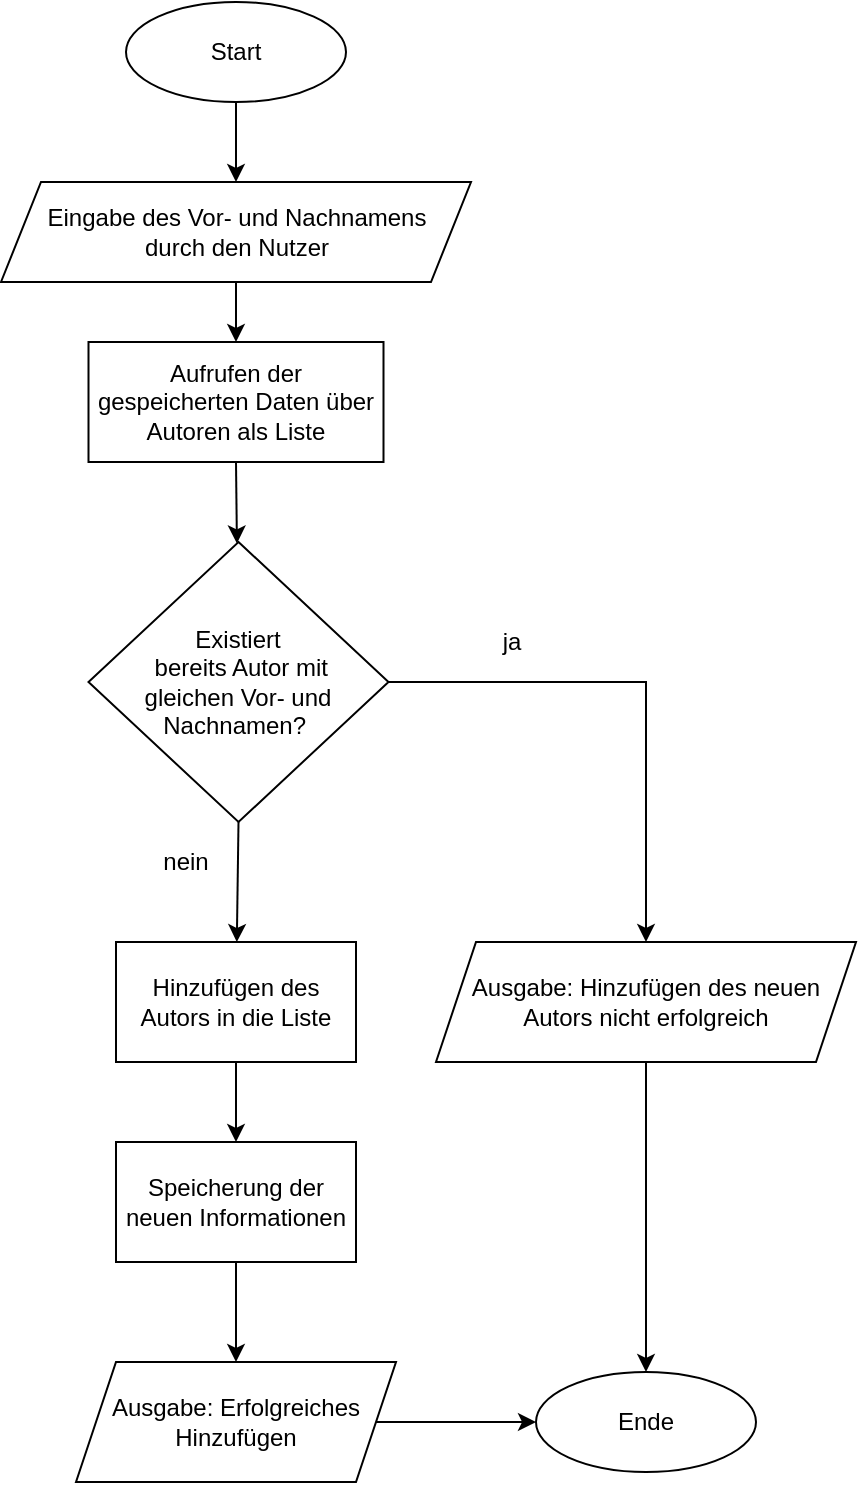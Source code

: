 <mxfile version="13.7.9" type="embed"><diagram id="fA4G8LzVWr6EJqkm3IQU" name="Page-1"><mxGraphModel dx="691" dy="614" grid="1" gridSize="10" guides="1" tooltips="1" connect="1" arrows="1" fold="1" page="1" pageScale="1" pageWidth="850" pageHeight="1100" math="0" shadow="0"><root><mxCell id="0"/><mxCell id="1" parent="0"/><mxCell id="14" style="edgeStyle=none;rounded=0;orthogonalLoop=1;jettySize=auto;html=1;exitX=0.5;exitY=1;exitDx=0;exitDy=0;entryX=0.5;entryY=0;entryDx=0;entryDy=0;" edge="1" parent="1" source="2" target="4"><mxGeometry relative="1" as="geometry"/></mxCell><mxCell id="2" value="Start" style="ellipse;whiteSpace=wrap;html=1;fillColor=none;" vertex="1" parent="1"><mxGeometry x="270" y="30" width="110" height="50" as="geometry"/></mxCell><mxCell id="15" style="edgeStyle=none;rounded=0;orthogonalLoop=1;jettySize=auto;html=1;exitX=0.5;exitY=1;exitDx=0;exitDy=0;entryX=0.5;entryY=0;entryDx=0;entryDy=0;" edge="1" parent="1" source="4" target="5"><mxGeometry relative="1" as="geometry"/></mxCell><mxCell id="4" value="Eingabe des Vor- und Nachnamens&lt;br&gt;durch den Nutzer" style="shape=parallelogram;perimeter=parallelogramPerimeter;whiteSpace=wrap;html=1;fixedSize=1;fillColor=none;" vertex="1" parent="1"><mxGeometry x="207.5" y="120" width="235" height="50" as="geometry"/></mxCell><mxCell id="16" style="edgeStyle=none;rounded=0;orthogonalLoop=1;jettySize=auto;html=1;exitX=0.5;exitY=1;exitDx=0;exitDy=0;" edge="1" parent="1" source="5" target="7"><mxGeometry relative="1" as="geometry"/></mxCell><mxCell id="5" value="Aufrufen der &lt;br&gt;gespeicherten Daten über Autoren als Liste" style="rounded=0;whiteSpace=wrap;html=1;fillColor=none;" vertex="1" parent="1"><mxGeometry x="251.25" y="200" width="147.5" height="60" as="geometry"/></mxCell><mxCell id="17" style="edgeStyle=none;rounded=0;orthogonalLoop=1;jettySize=auto;html=1;exitX=0.5;exitY=1;exitDx=0;exitDy=0;" edge="1" parent="1" source="7" target="8"><mxGeometry relative="1" as="geometry"/></mxCell><mxCell id="20" style="edgeStyle=orthogonalEdgeStyle;rounded=0;orthogonalLoop=1;jettySize=auto;html=1;exitX=1;exitY=0.5;exitDx=0;exitDy=0;entryX=0.5;entryY=0;entryDx=0;entryDy=0;" edge="1" parent="1" source="7" target="12"><mxGeometry relative="1" as="geometry"/></mxCell><mxCell id="7" value="Existiert&lt;br&gt;&amp;nbsp;bereits Autor mit &lt;br&gt;gleichen Vor- und &lt;br&gt;Nachnamen?&amp;nbsp;" style="rhombus;whiteSpace=wrap;html=1;fillColor=none;" vertex="1" parent="1"><mxGeometry x="251.25" y="300" width="150" height="140" as="geometry"/></mxCell><mxCell id="18" style="edgeStyle=none;rounded=0;orthogonalLoop=1;jettySize=auto;html=1;exitX=0.5;exitY=1;exitDx=0;exitDy=0;entryX=0.5;entryY=0;entryDx=0;entryDy=0;" edge="1" parent="1" source="8" target="9"><mxGeometry relative="1" as="geometry"/></mxCell><mxCell id="8" value="Hinzufügen des Autors in die Liste" style="rounded=0;whiteSpace=wrap;html=1;fillColor=none;" vertex="1" parent="1"><mxGeometry x="265" y="500" width="120" height="60" as="geometry"/></mxCell><mxCell id="19" style="edgeStyle=none;rounded=0;orthogonalLoop=1;jettySize=auto;html=1;exitX=0.5;exitY=1;exitDx=0;exitDy=0;" edge="1" parent="1" source="9" target="10"><mxGeometry relative="1" as="geometry"/></mxCell><mxCell id="9" value="Speicherung der neuen Informationen" style="rounded=0;whiteSpace=wrap;html=1;fillColor=none;" vertex="1" parent="1"><mxGeometry x="265" y="600" width="120" height="60" as="geometry"/></mxCell><mxCell id="25" style="edgeStyle=none;rounded=0;orthogonalLoop=1;jettySize=auto;html=1;exitX=1;exitY=0.5;exitDx=0;exitDy=0;entryX=0;entryY=0.5;entryDx=0;entryDy=0;" edge="1" parent="1" source="10" target="23"><mxGeometry relative="1" as="geometry"/></mxCell><mxCell id="10" value="Ausgabe: Erfolgreiches Hinzufügen" style="shape=parallelogram;perimeter=parallelogramPerimeter;whiteSpace=wrap;html=1;fixedSize=1;fillColor=none;" vertex="1" parent="1"><mxGeometry x="245" y="710" width="160" height="60" as="geometry"/></mxCell><mxCell id="26" style="edgeStyle=none;rounded=0;orthogonalLoop=1;jettySize=auto;html=1;exitX=0.5;exitY=1;exitDx=0;exitDy=0;entryX=0.5;entryY=0;entryDx=0;entryDy=0;" edge="1" parent="1" source="12" target="23"><mxGeometry relative="1" as="geometry"/></mxCell><mxCell id="12" value="Ausgabe: Hinzufügen des neuen Autors nicht erfolgreich" style="shape=parallelogram;perimeter=parallelogramPerimeter;whiteSpace=wrap;html=1;fixedSize=1;fillColor=none;" vertex="1" parent="1"><mxGeometry x="425" y="500" width="210" height="60" as="geometry"/></mxCell><mxCell id="21" value="nein" style="text;html=1;strokeColor=none;fillColor=none;align=center;verticalAlign=middle;whiteSpace=wrap;rounded=0;" vertex="1" parent="1"><mxGeometry x="280" y="450" width="40" height="20" as="geometry"/></mxCell><mxCell id="22" value="ja" style="text;html=1;strokeColor=none;fillColor=none;align=center;verticalAlign=middle;whiteSpace=wrap;rounded=0;" vertex="1" parent="1"><mxGeometry x="442.5" y="340" width="40" height="20" as="geometry"/></mxCell><mxCell id="23" value="Ende" style="ellipse;whiteSpace=wrap;html=1;fillColor=none;" vertex="1" parent="1"><mxGeometry x="475" y="715" width="110" height="50" as="geometry"/></mxCell></root></mxGraphModel></diagram></mxfile>